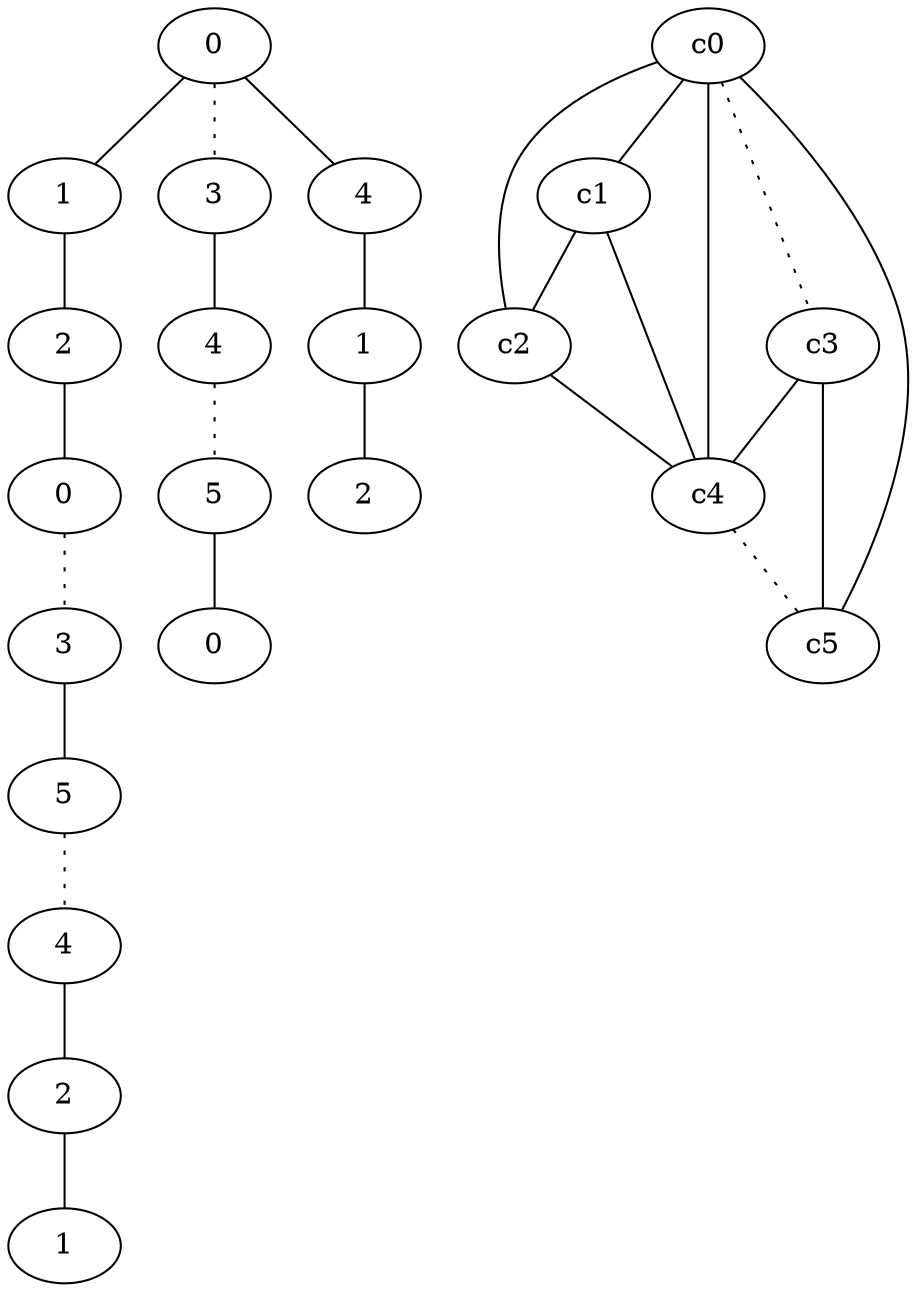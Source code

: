 graph {
a0[label=0];
a1[label=1];
a2[label=2];
a3[label=0];
a4[label=3];
a5[label=5];
a6[label=4];
a7[label=2];
a8[label=1];
a9[label=3];
a10[label=4];
a11[label=5];
a12[label=0];
a13[label=4];
a14[label=1];
a15[label=2];
a0 -- a1;
a0 -- a9 [style=dotted];
a0 -- a13;
a1 -- a2;
a2 -- a3;
a3 -- a4 [style=dotted];
a4 -- a5;
a5 -- a6 [style=dotted];
a6 -- a7;
a7 -- a8;
a9 -- a10;
a10 -- a11 [style=dotted];
a11 -- a12;
a13 -- a14;
a14 -- a15;
c0 -- c1;
c0 -- c2;
c0 -- c3 [style=dotted];
c0 -- c4;
c0 -- c5;
c1 -- c2;
c1 -- c4;
c2 -- c4;
c3 -- c4;
c3 -- c5;
c4 -- c5 [style=dotted];
}
